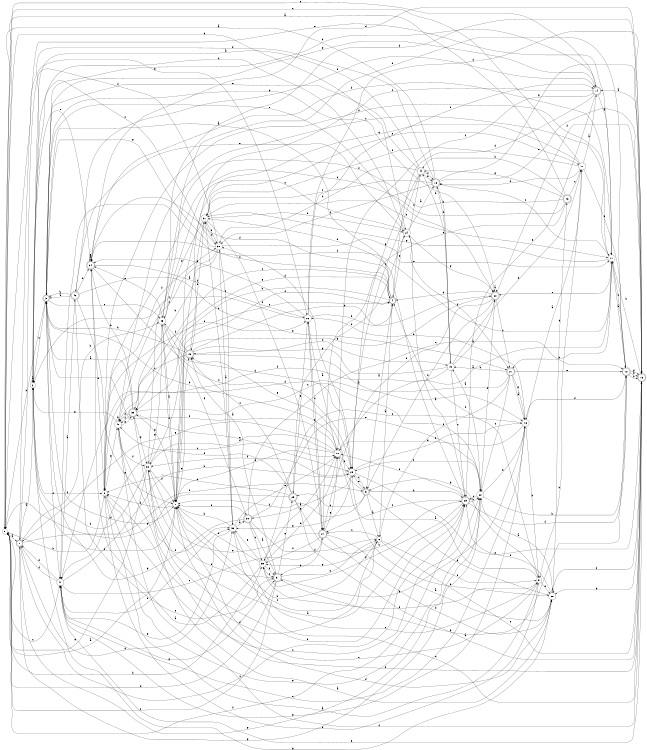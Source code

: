 digraph n36_6 {
__start0 [label="" shape="none"];

rankdir=LR;
size="8,5";

s0 [style="filled", color="black", fillcolor="white" shape="circle", label="0"];
s1 [style="rounded,filled", color="black", fillcolor="white" shape="doublecircle", label="1"];
s2 [style="filled", color="black", fillcolor="white" shape="circle", label="2"];
s3 [style="rounded,filled", color="black", fillcolor="white" shape="doublecircle", label="3"];
s4 [style="rounded,filled", color="black", fillcolor="white" shape="doublecircle", label="4"];
s5 [style="rounded,filled", color="black", fillcolor="white" shape="doublecircle", label="5"];
s6 [style="filled", color="black", fillcolor="white" shape="circle", label="6"];
s7 [style="filled", color="black", fillcolor="white" shape="circle", label="7"];
s8 [style="filled", color="black", fillcolor="white" shape="circle", label="8"];
s9 [style="filled", color="black", fillcolor="white" shape="circle", label="9"];
s10 [style="filled", color="black", fillcolor="white" shape="circle", label="10"];
s11 [style="filled", color="black", fillcolor="white" shape="circle", label="11"];
s12 [style="rounded,filled", color="black", fillcolor="white" shape="doublecircle", label="12"];
s13 [style="rounded,filled", color="black", fillcolor="white" shape="doublecircle", label="13"];
s14 [style="rounded,filled", color="black", fillcolor="white" shape="doublecircle", label="14"];
s15 [style="rounded,filled", color="black", fillcolor="white" shape="doublecircle", label="15"];
s16 [style="filled", color="black", fillcolor="white" shape="circle", label="16"];
s17 [style="filled", color="black", fillcolor="white" shape="circle", label="17"];
s18 [style="rounded,filled", color="black", fillcolor="white" shape="doublecircle", label="18"];
s19 [style="filled", color="black", fillcolor="white" shape="circle", label="19"];
s20 [style="rounded,filled", color="black", fillcolor="white" shape="doublecircle", label="20"];
s21 [style="rounded,filled", color="black", fillcolor="white" shape="doublecircle", label="21"];
s22 [style="filled", color="black", fillcolor="white" shape="circle", label="22"];
s23 [style="rounded,filled", color="black", fillcolor="white" shape="doublecircle", label="23"];
s24 [style="filled", color="black", fillcolor="white" shape="circle", label="24"];
s25 [style="rounded,filled", color="black", fillcolor="white" shape="doublecircle", label="25"];
s26 [style="filled", color="black", fillcolor="white" shape="circle", label="26"];
s27 [style="rounded,filled", color="black", fillcolor="white" shape="doublecircle", label="27"];
s28 [style="filled", color="black", fillcolor="white" shape="circle", label="28"];
s29 [style="filled", color="black", fillcolor="white" shape="circle", label="29"];
s30 [style="rounded,filled", color="black", fillcolor="white" shape="doublecircle", label="30"];
s31 [style="rounded,filled", color="black", fillcolor="white" shape="doublecircle", label="31"];
s32 [style="filled", color="black", fillcolor="white" shape="circle", label="32"];
s33 [style="filled", color="black", fillcolor="white" shape="circle", label="33"];
s34 [style="rounded,filled", color="black", fillcolor="white" shape="doublecircle", label="34"];
s35 [style="filled", color="black", fillcolor="white" shape="circle", label="35"];
s36 [style="filled", color="black", fillcolor="white" shape="circle", label="36"];
s37 [style="filled", color="black", fillcolor="white" shape="circle", label="37"];
s38 [style="filled", color="black", fillcolor="white" shape="circle", label="38"];
s39 [style="rounded,filled", color="black", fillcolor="white" shape="doublecircle", label="39"];
s40 [style="filled", color="black", fillcolor="white" shape="circle", label="40"];
s41 [style="filled", color="black", fillcolor="white" shape="circle", label="41"];
s42 [style="rounded,filled", color="black", fillcolor="white" shape="doublecircle", label="42"];
s43 [style="rounded,filled", color="black", fillcolor="white" shape="doublecircle", label="43"];
s44 [style="filled", color="black", fillcolor="white" shape="circle", label="44"];
s0 -> s1 [label="a"];
s0 -> s35 [label="b"];
s0 -> s41 [label="c"];
s0 -> s24 [label="d"];
s0 -> s14 [label="e"];
s0 -> s23 [label="f"];
s0 -> s26 [label="g"];
s1 -> s2 [label="a"];
s1 -> s33 [label="b"];
s1 -> s23 [label="c"];
s1 -> s36 [label="d"];
s1 -> s11 [label="e"];
s1 -> s5 [label="f"];
s1 -> s22 [label="g"];
s2 -> s2 [label="a"];
s2 -> s3 [label="b"];
s2 -> s38 [label="c"];
s2 -> s7 [label="d"];
s2 -> s34 [label="e"];
s2 -> s8 [label="f"];
s2 -> s28 [label="g"];
s3 -> s4 [label="a"];
s3 -> s0 [label="b"];
s3 -> s33 [label="c"];
s3 -> s7 [label="d"];
s3 -> s20 [label="e"];
s3 -> s41 [label="f"];
s3 -> s20 [label="g"];
s4 -> s5 [label="a"];
s4 -> s39 [label="b"];
s4 -> s39 [label="c"];
s4 -> s34 [label="d"];
s4 -> s24 [label="e"];
s4 -> s34 [label="f"];
s4 -> s39 [label="g"];
s5 -> s6 [label="a"];
s5 -> s28 [label="b"];
s5 -> s25 [label="c"];
s5 -> s23 [label="d"];
s5 -> s29 [label="e"];
s5 -> s7 [label="f"];
s5 -> s15 [label="g"];
s6 -> s4 [label="a"];
s6 -> s7 [label="b"];
s6 -> s27 [label="c"];
s6 -> s8 [label="d"];
s6 -> s13 [label="e"];
s6 -> s9 [label="f"];
s6 -> s35 [label="g"];
s7 -> s0 [label="a"];
s7 -> s8 [label="b"];
s7 -> s6 [label="c"];
s7 -> s10 [label="d"];
s7 -> s15 [label="e"];
s7 -> s4 [label="f"];
s7 -> s39 [label="g"];
s8 -> s9 [label="a"];
s8 -> s0 [label="b"];
s8 -> s22 [label="c"];
s8 -> s26 [label="d"];
s8 -> s22 [label="e"];
s8 -> s38 [label="f"];
s8 -> s40 [label="g"];
s9 -> s10 [label="a"];
s9 -> s8 [label="b"];
s9 -> s7 [label="c"];
s9 -> s35 [label="d"];
s9 -> s28 [label="e"];
s9 -> s4 [label="f"];
s9 -> s5 [label="g"];
s10 -> s11 [label="a"];
s10 -> s3 [label="b"];
s10 -> s41 [label="c"];
s10 -> s32 [label="d"];
s10 -> s29 [label="e"];
s10 -> s3 [label="f"];
s10 -> s1 [label="g"];
s11 -> s12 [label="a"];
s11 -> s21 [label="b"];
s11 -> s18 [label="c"];
s11 -> s8 [label="d"];
s11 -> s20 [label="e"];
s11 -> s41 [label="f"];
s11 -> s37 [label="g"];
s12 -> s13 [label="a"];
s12 -> s13 [label="b"];
s12 -> s11 [label="c"];
s12 -> s16 [label="d"];
s12 -> s33 [label="e"];
s12 -> s13 [label="f"];
s12 -> s31 [label="g"];
s13 -> s14 [label="a"];
s13 -> s11 [label="b"];
s13 -> s36 [label="c"];
s13 -> s39 [label="d"];
s13 -> s41 [label="e"];
s13 -> s40 [label="f"];
s13 -> s28 [label="g"];
s14 -> s11 [label="a"];
s14 -> s3 [label="b"];
s14 -> s15 [label="c"];
s14 -> s4 [label="d"];
s14 -> s23 [label="e"];
s14 -> s10 [label="f"];
s14 -> s3 [label="g"];
s15 -> s16 [label="a"];
s15 -> s3 [label="b"];
s15 -> s40 [label="c"];
s15 -> s19 [label="d"];
s15 -> s37 [label="e"];
s15 -> s33 [label="f"];
s15 -> s20 [label="g"];
s16 -> s17 [label="a"];
s16 -> s9 [label="b"];
s16 -> s41 [label="c"];
s16 -> s26 [label="d"];
s16 -> s10 [label="e"];
s16 -> s35 [label="f"];
s16 -> s41 [label="g"];
s17 -> s14 [label="a"];
s17 -> s9 [label="b"];
s17 -> s0 [label="c"];
s17 -> s18 [label="d"];
s17 -> s37 [label="e"];
s17 -> s12 [label="f"];
s17 -> s7 [label="g"];
s18 -> s0 [label="a"];
s18 -> s19 [label="b"];
s18 -> s37 [label="c"];
s18 -> s2 [label="d"];
s18 -> s13 [label="e"];
s18 -> s38 [label="f"];
s18 -> s13 [label="g"];
s19 -> s20 [label="a"];
s19 -> s44 [label="b"];
s19 -> s23 [label="c"];
s19 -> s18 [label="d"];
s19 -> s17 [label="e"];
s19 -> s8 [label="f"];
s19 -> s15 [label="g"];
s20 -> s20 [label="a"];
s20 -> s5 [label="b"];
s20 -> s21 [label="c"];
s20 -> s4 [label="d"];
s20 -> s27 [label="e"];
s20 -> s13 [label="f"];
s20 -> s7 [label="g"];
s21 -> s16 [label="a"];
s21 -> s19 [label="b"];
s21 -> s22 [label="c"];
s21 -> s41 [label="d"];
s21 -> s12 [label="e"];
s21 -> s6 [label="f"];
s21 -> s16 [label="g"];
s22 -> s19 [label="a"];
s22 -> s12 [label="b"];
s22 -> s23 [label="c"];
s22 -> s20 [label="d"];
s22 -> s16 [label="e"];
s22 -> s29 [label="f"];
s22 -> s1 [label="g"];
s23 -> s24 [label="a"];
s23 -> s22 [label="b"];
s23 -> s27 [label="c"];
s23 -> s37 [label="d"];
s23 -> s10 [label="e"];
s23 -> s12 [label="f"];
s23 -> s35 [label="g"];
s24 -> s18 [label="a"];
s24 -> s25 [label="b"];
s24 -> s44 [label="c"];
s24 -> s2 [label="d"];
s24 -> s42 [label="e"];
s24 -> s21 [label="f"];
s24 -> s20 [label="g"];
s25 -> s13 [label="a"];
s25 -> s23 [label="b"];
s25 -> s15 [label="c"];
s25 -> s8 [label="d"];
s25 -> s26 [label="e"];
s25 -> s40 [label="f"];
s25 -> s0 [label="g"];
s26 -> s10 [label="a"];
s26 -> s4 [label="b"];
s26 -> s2 [label="c"];
s26 -> s13 [label="d"];
s26 -> s27 [label="e"];
s26 -> s14 [label="f"];
s26 -> s34 [label="g"];
s27 -> s28 [label="a"];
s27 -> s31 [label="b"];
s27 -> s26 [label="c"];
s27 -> s28 [label="d"];
s27 -> s32 [label="e"];
s27 -> s35 [label="f"];
s27 -> s10 [label="g"];
s28 -> s22 [label="a"];
s28 -> s29 [label="b"];
s28 -> s28 [label="c"];
s28 -> s7 [label="d"];
s28 -> s23 [label="e"];
s28 -> s13 [label="f"];
s28 -> s43 [label="g"];
s29 -> s30 [label="a"];
s29 -> s16 [label="b"];
s29 -> s5 [label="c"];
s29 -> s38 [label="d"];
s29 -> s13 [label="e"];
s29 -> s32 [label="f"];
s29 -> s36 [label="g"];
s30 -> s31 [label="a"];
s30 -> s35 [label="b"];
s30 -> s12 [label="c"];
s30 -> s6 [label="d"];
s30 -> s22 [label="e"];
s30 -> s7 [label="f"];
s30 -> s3 [label="g"];
s31 -> s15 [label="a"];
s31 -> s6 [label="b"];
s31 -> s0 [label="c"];
s31 -> s0 [label="d"];
s31 -> s25 [label="e"];
s31 -> s32 [label="f"];
s31 -> s16 [label="g"];
s32 -> s23 [label="a"];
s32 -> s23 [label="b"];
s32 -> s4 [label="c"];
s32 -> s2 [label="d"];
s32 -> s0 [label="e"];
s32 -> s7 [label="f"];
s32 -> s33 [label="g"];
s33 -> s7 [label="a"];
s33 -> s29 [label="b"];
s33 -> s24 [label="c"];
s33 -> s13 [label="d"];
s33 -> s34 [label="e"];
s33 -> s7 [label="f"];
s33 -> s30 [label="g"];
s34 -> s34 [label="a"];
s34 -> s11 [label="b"];
s34 -> s29 [label="c"];
s34 -> s13 [label="d"];
s34 -> s8 [label="e"];
s34 -> s26 [label="f"];
s34 -> s34 [label="g"];
s35 -> s34 [label="a"];
s35 -> s7 [label="b"];
s35 -> s31 [label="c"];
s35 -> s10 [label="d"];
s35 -> s36 [label="e"];
s35 -> s31 [label="f"];
s35 -> s10 [label="g"];
s36 -> s30 [label="a"];
s36 -> s7 [label="b"];
s36 -> s9 [label="c"];
s36 -> s37 [label="d"];
s36 -> s10 [label="e"];
s36 -> s38 [label="f"];
s36 -> s41 [label="g"];
s37 -> s7 [label="a"];
s37 -> s24 [label="b"];
s37 -> s11 [label="c"];
s37 -> s27 [label="d"];
s37 -> s17 [label="e"];
s37 -> s38 [label="f"];
s37 -> s33 [label="g"];
s38 -> s36 [label="a"];
s38 -> s39 [label="b"];
s38 -> s40 [label="c"];
s38 -> s37 [label="d"];
s38 -> s11 [label="e"];
s38 -> s1 [label="f"];
s38 -> s3 [label="g"];
s39 -> s3 [label="a"];
s39 -> s34 [label="b"];
s39 -> s22 [label="c"];
s39 -> s40 [label="d"];
s39 -> s29 [label="e"];
s39 -> s40 [label="f"];
s39 -> s32 [label="g"];
s40 -> s28 [label="a"];
s40 -> s40 [label="b"];
s40 -> s11 [label="c"];
s40 -> s36 [label="d"];
s40 -> s39 [label="e"];
s40 -> s32 [label="f"];
s40 -> s2 [label="g"];
s41 -> s42 [label="a"];
s41 -> s29 [label="b"];
s41 -> s27 [label="c"];
s41 -> s1 [label="d"];
s41 -> s36 [label="e"];
s41 -> s1 [label="f"];
s41 -> s31 [label="g"];
s42 -> s3 [label="a"];
s42 -> s3 [label="b"];
s42 -> s31 [label="c"];
s42 -> s34 [label="d"];
s42 -> s21 [label="e"];
s42 -> s14 [label="f"];
s42 -> s7 [label="g"];
s43 -> s0 [label="a"];
s43 -> s44 [label="b"];
s43 -> s17 [label="c"];
s43 -> s8 [label="d"];
s43 -> s27 [label="e"];
s43 -> s32 [label="f"];
s43 -> s44 [label="g"];
s44 -> s2 [label="a"];
s44 -> s18 [label="b"];
s44 -> s29 [label="c"];
s44 -> s38 [label="d"];
s44 -> s3 [label="e"];
s44 -> s18 [label="f"];
s44 -> s29 [label="g"];

}